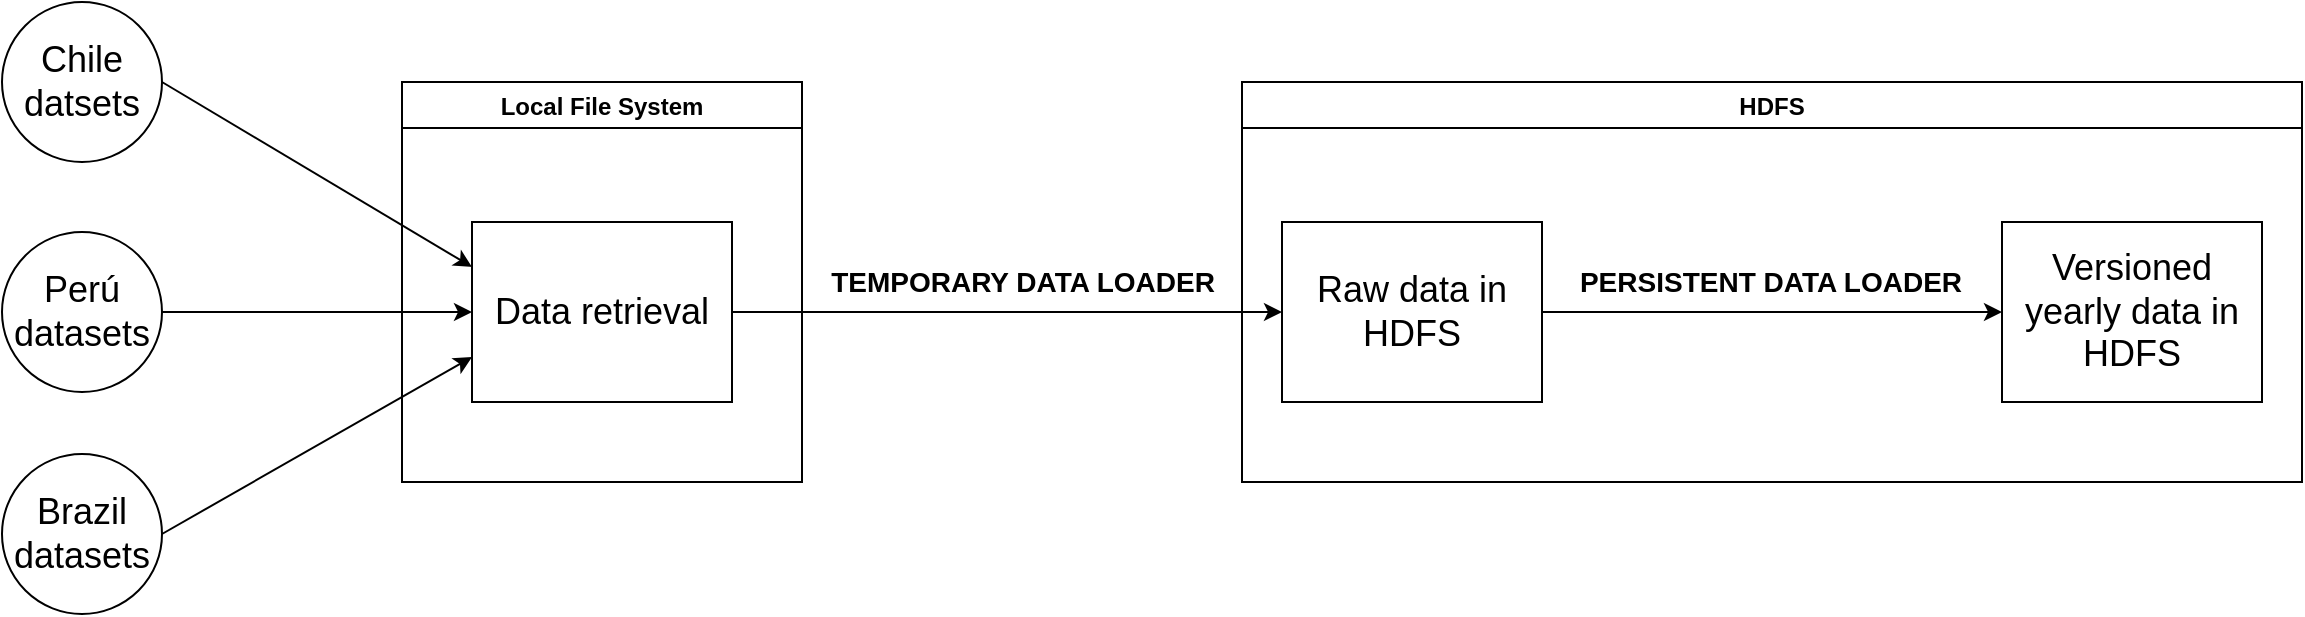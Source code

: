 <mxfile version="17.2.4" type="device"><diagram id="prtHgNgQTEPvFCAcTncT" name="Page-1"><mxGraphModel dx="2652" dy="917" grid="1" gridSize="10" guides="1" tooltips="1" connect="1" arrows="1" fold="1" page="1" pageScale="1" pageWidth="827" pageHeight="1169" math="0" shadow="0"><root><mxCell id="0"/><mxCell id="1" parent="0"/><mxCell id="pCYZMwk8wRWo0IlLiMfd-4" style="edgeStyle=orthogonalEdgeStyle;rounded=0;orthogonalLoop=1;jettySize=auto;html=1;exitX=1;exitY=0.5;exitDx=0;exitDy=0;fontSize=18;entryX=0;entryY=0.5;entryDx=0;entryDy=0;" parent="1" source="pCYZMwk8wRWo0IlLiMfd-3" target="pCYZMwk8wRWo0IlLiMfd-5" edge="1"><mxGeometry relative="1" as="geometry"><mxPoint x="280" y="235" as="targetPoint"/></mxGeometry></mxCell><mxCell id="GZ5NbUTEJiTPp8IwIa1d-2" value="&lt;font style=&quot;font-size: 14px&quot;&gt;&lt;b&gt;TEMPORARY DATA LOADER&lt;/b&gt;&lt;/font&gt;" style="edgeLabel;html=1;align=center;verticalAlign=middle;resizable=0;points=[];" vertex="1" connectable="0" parent="pCYZMwk8wRWo0IlLiMfd-4"><mxGeometry x="-0.24" y="2" relative="1" as="geometry"><mxPoint x="40" y="-13" as="offset"/></mxGeometry></mxCell><mxCell id="pCYZMwk8wRWo0IlLiMfd-15" style="edgeStyle=orthogonalEdgeStyle;rounded=0;orthogonalLoop=1;jettySize=auto;html=1;fontSize=18;entryX=0;entryY=0.5;entryDx=0;entryDy=0;" parent="1" source="pCYZMwk8wRWo0IlLiMfd-5" target="pCYZMwk8wRWo0IlLiMfd-16" edge="1"><mxGeometry relative="1" as="geometry"><mxPoint x="550" y="290" as="targetPoint"/></mxGeometry></mxCell><mxCell id="GZ5NbUTEJiTPp8IwIa1d-7" value="&lt;b&gt;PERSISTENT DATA LOADER&lt;/b&gt;" style="edgeLabel;html=1;align=center;verticalAlign=middle;resizable=0;points=[];fontSize=14;" vertex="1" connectable="0" parent="pCYZMwk8wRWo0IlLiMfd-15"><mxGeometry x="-0.218" y="3" relative="1" as="geometry"><mxPoint x="24" y="-12" as="offset"/></mxGeometry></mxCell><mxCell id="pCYZMwk8wRWo0IlLiMfd-5" value="Raw data in HDFS" style="rounded=0;whiteSpace=wrap;html=1;fontSize=18;" parent="1" vertex="1"><mxGeometry x="600" y="190" width="130" height="90" as="geometry"/></mxCell><mxCell id="pCYZMwk8wRWo0IlLiMfd-8" value="Chile datsets" style="ellipse;whiteSpace=wrap;html=1;aspect=fixed;fontSize=18;" parent="1" vertex="1"><mxGeometry x="-40" y="80" width="80" height="80" as="geometry"/></mxCell><mxCell id="pCYZMwk8wRWo0IlLiMfd-9" value="Perú datasets" style="ellipse;whiteSpace=wrap;html=1;aspect=fixed;fontSize=18;" parent="1" vertex="1"><mxGeometry x="-40" y="195" width="80" height="80" as="geometry"/></mxCell><mxCell id="pCYZMwk8wRWo0IlLiMfd-10" value="Brazil datasets" style="ellipse;whiteSpace=wrap;html=1;aspect=fixed;fontSize=18;" parent="1" vertex="1"><mxGeometry x="-40" y="306" width="80" height="80" as="geometry"/></mxCell><mxCell id="pCYZMwk8wRWo0IlLiMfd-12" value="" style="endArrow=classic;html=1;rounded=0;fontSize=18;exitX=1;exitY=0.5;exitDx=0;exitDy=0;entryX=0;entryY=0.25;entryDx=0;entryDy=0;" parent="1" source="pCYZMwk8wRWo0IlLiMfd-8" target="pCYZMwk8wRWo0IlLiMfd-3" edge="1"><mxGeometry width="50" height="50" relative="1" as="geometry"><mxPoint x="470" y="250" as="sourcePoint"/><mxPoint x="520" y="200" as="targetPoint"/></mxGeometry></mxCell><mxCell id="pCYZMwk8wRWo0IlLiMfd-13" value="" style="endArrow=classic;html=1;rounded=0;fontSize=18;exitX=1;exitY=0.5;exitDx=0;exitDy=0;entryX=0;entryY=0.5;entryDx=0;entryDy=0;" parent="1" source="pCYZMwk8wRWo0IlLiMfd-9" target="pCYZMwk8wRWo0IlLiMfd-3" edge="1"><mxGeometry width="50" height="50" relative="1" as="geometry"><mxPoint x="90" y="130" as="sourcePoint"/><mxPoint x="210" y="222.5" as="targetPoint"/></mxGeometry></mxCell><mxCell id="pCYZMwk8wRWo0IlLiMfd-14" value="" style="endArrow=classic;html=1;rounded=0;fontSize=18;exitX=1;exitY=0.5;exitDx=0;exitDy=0;entryX=0;entryY=0.75;entryDx=0;entryDy=0;" parent="1" source="pCYZMwk8wRWo0IlLiMfd-10" target="pCYZMwk8wRWo0IlLiMfd-3" edge="1"><mxGeometry width="50" height="50" relative="1" as="geometry"><mxPoint x="470" y="250" as="sourcePoint"/><mxPoint x="520" y="200" as="targetPoint"/></mxGeometry></mxCell><mxCell id="pCYZMwk8wRWo0IlLiMfd-16" value="Versioned yearly data in HDFS" style="rounded=0;whiteSpace=wrap;html=1;fontSize=18;" parent="1" vertex="1"><mxGeometry x="960" y="190" width="130" height="90" as="geometry"/></mxCell><mxCell id="GZ5NbUTEJiTPp8IwIa1d-1" value="Local File System" style="swimlane;" vertex="1" parent="1"><mxGeometry x="160" y="120" width="200" height="200" as="geometry"/></mxCell><mxCell id="pCYZMwk8wRWo0IlLiMfd-3" value="&lt;font style=&quot;font-size: 18px&quot;&gt;Data retrieval&lt;/font&gt;" style="rounded=0;whiteSpace=wrap;html=1;" parent="GZ5NbUTEJiTPp8IwIa1d-1" vertex="1"><mxGeometry x="35" y="70" width="130" height="90" as="geometry"/></mxCell><mxCell id="GZ5NbUTEJiTPp8IwIa1d-8" value="HDFS" style="swimlane;" vertex="1" parent="1"><mxGeometry x="580" y="120" width="530" height="200" as="geometry"/></mxCell></root></mxGraphModel></diagram></mxfile>